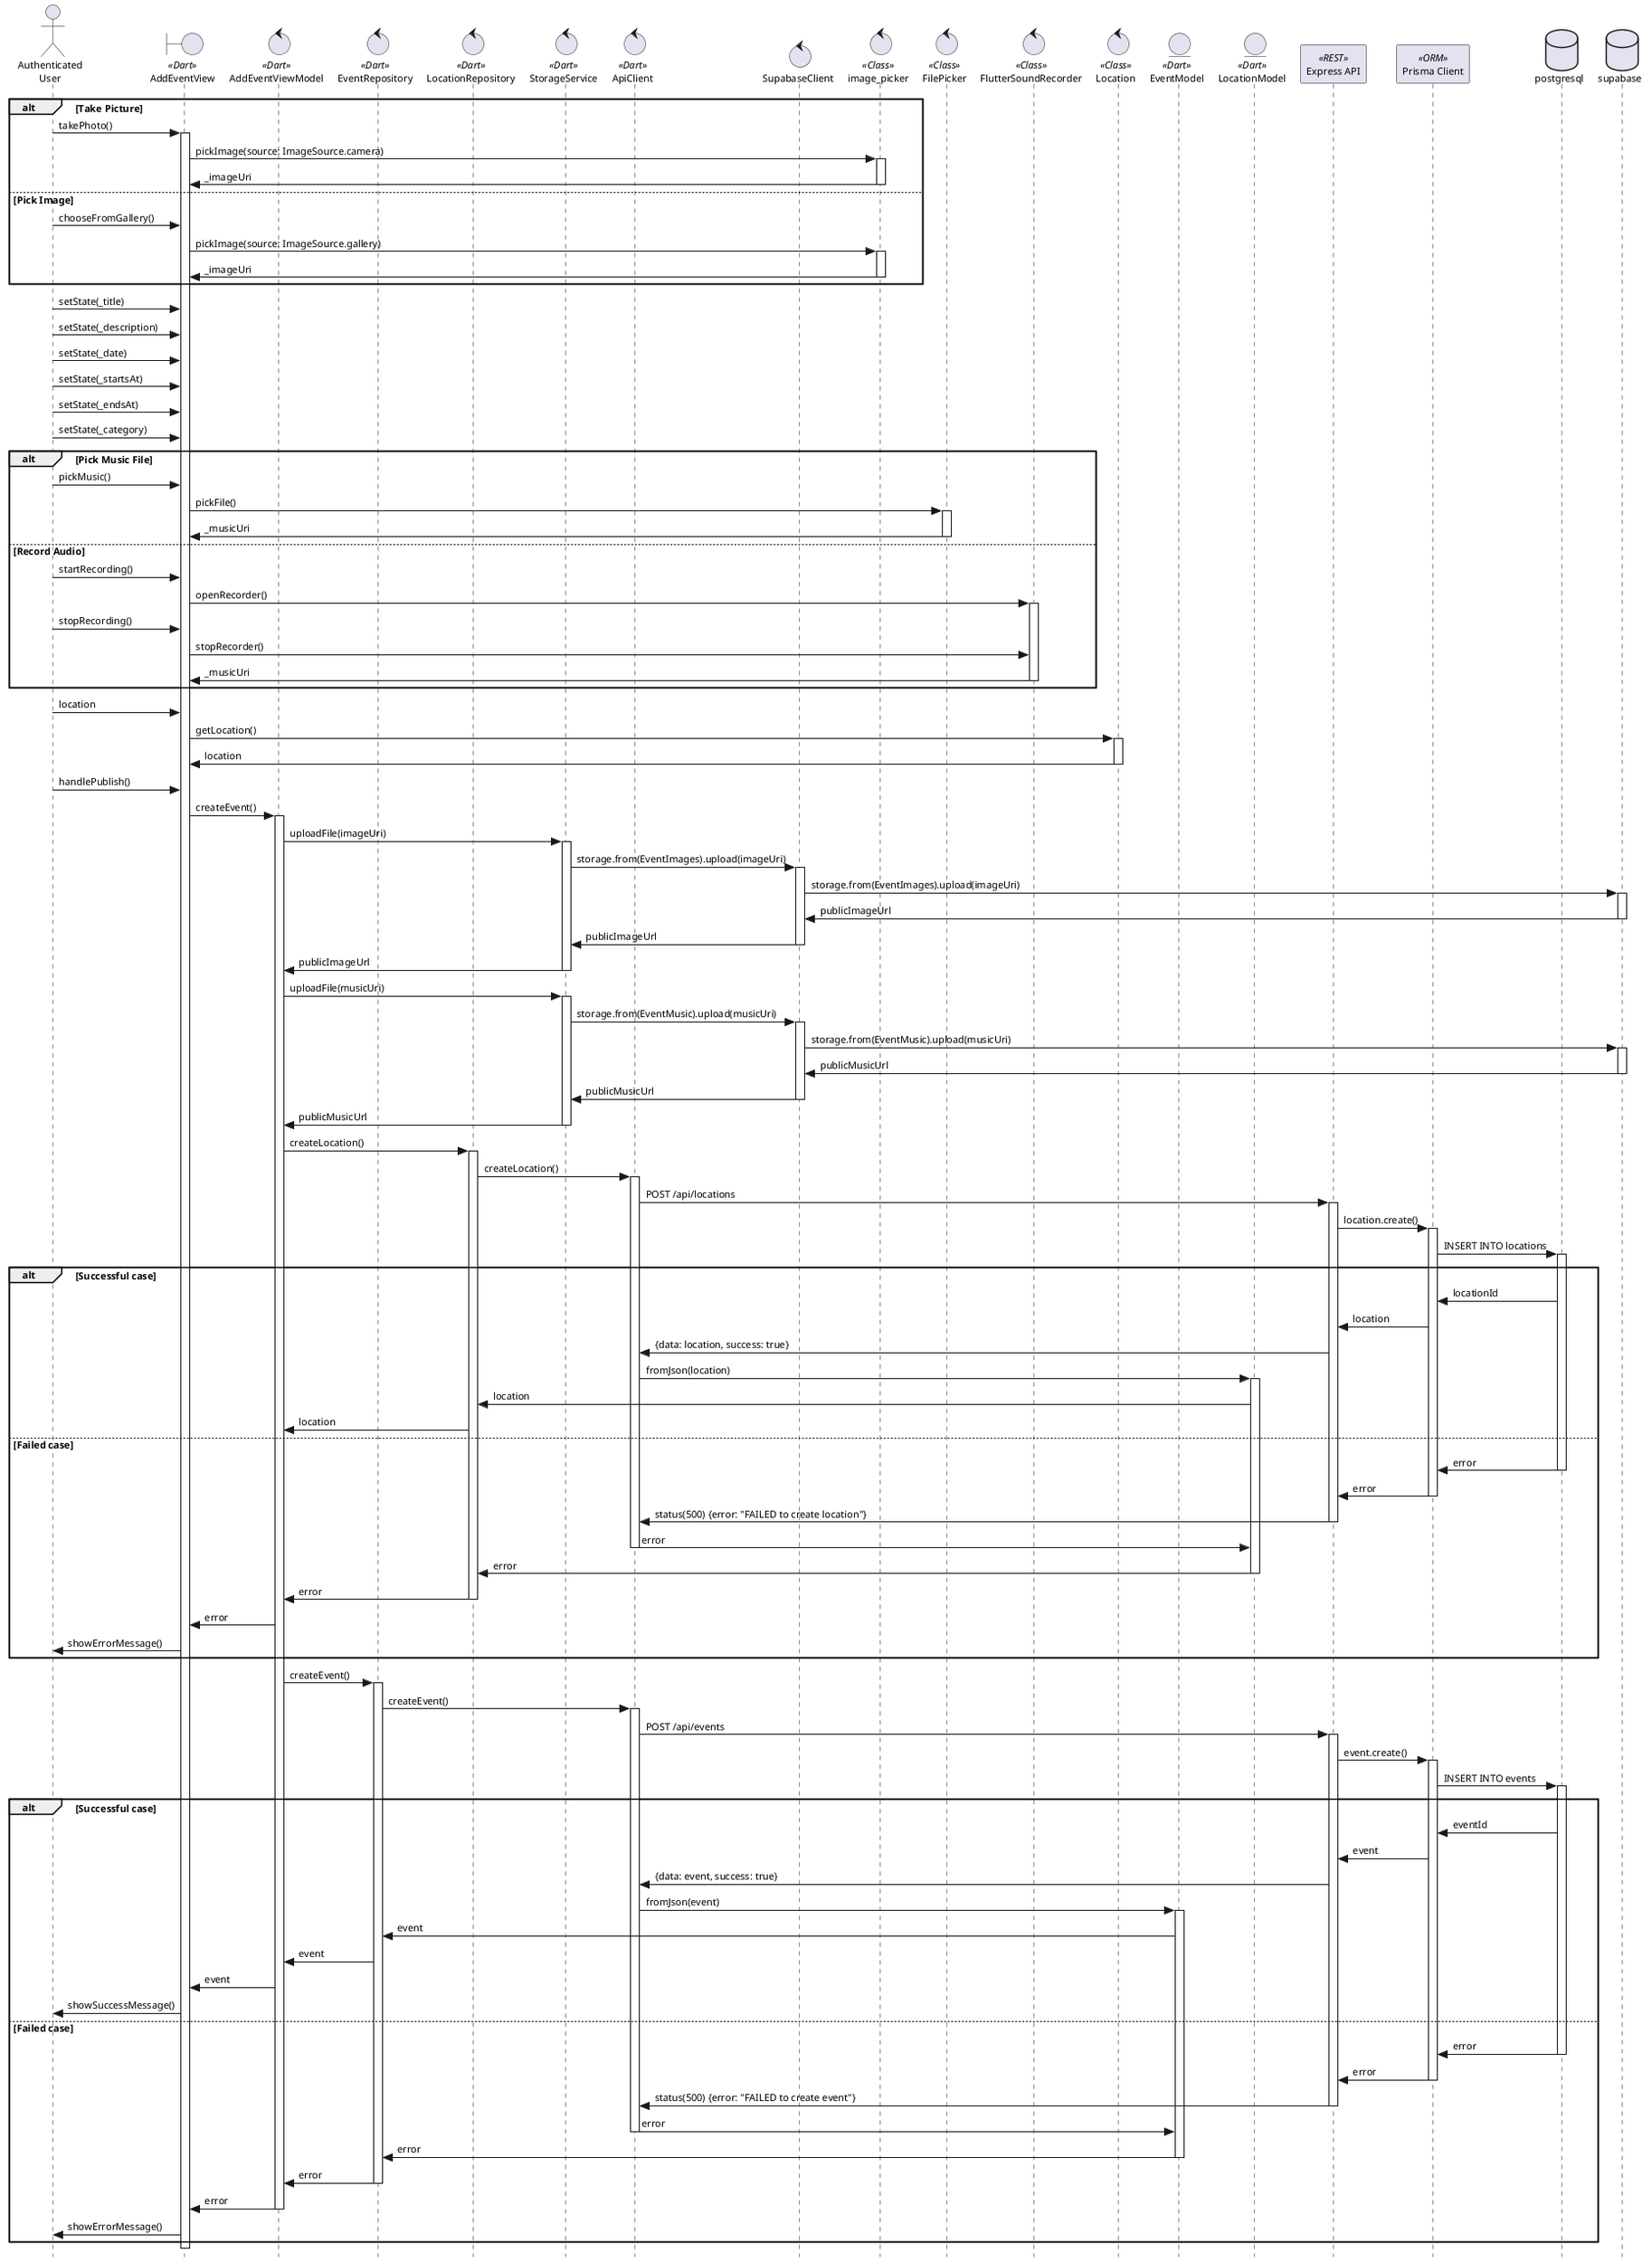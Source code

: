 @startuml
skinparam style strictuml
skinparam defaultFontSize 11
skinparam stereotypePosition top

actor "Authenticated\nUser" as AuthenticatedUser

boundary "AddEventView" as AddEventView << Dart >>


control "AddEventViewModel" as AddEventViewModel << Dart >>
control "EventRepository" as EventRepository << Dart >>
control "LocationRepository" as LocationRepository << Dart >>
control "StorageService" as StorageService << Dart >>
control "ApiClient" as ApiClient << Dart >>
control "SupabaseClient" as SupabaseClient

control "image_picker" as imagePicker << Class >>
control "FilePicker" as FilePicker << Class >>
control "FlutterSoundRecorder" as FlutterSoundRecorder << Class >>
control "Location" as Location << Class >>

entity "EventModel" as EventModel << Dart >>
entity "LocationModel" as LocationModel << Dart >>

participant "Express API" as API << REST >>
participant "Prisma Client" as prisma << ORM >>
database postgresql
database supabase


alt Take Picture
    AuthenticatedUser -> AddEventView : takePhoto()
    activate AddEventView
    AddEventView -> imagePicker : pickImage(source: ImageSource.camera)
    activate imagePicker
    imagePicker -> AddEventView : _imageUri
    deactivate imagePicker
else Pick Image
    AuthenticatedUser -> AddEventView : chooseFromGallery()
    AddEventView -> imagePicker : pickImage(source: ImageSource.gallery)
    activate imagePicker
    imagePicker -> AddEventView : _imageUri
    deactivate imagePicker
end

AuthenticatedUser -> AddEventView : setState(_title)
AuthenticatedUser -> AddEventView : setState(_description)
AuthenticatedUser -> AddEventView : setState(_date)
AuthenticatedUser -> AddEventView : setState(_startsAt)
AuthenticatedUser -> AddEventView : setState(_endsAt)
AuthenticatedUser -> AddEventView : setState(_category)

alt Pick Music File
    AuthenticatedUser -> AddEventView : pickMusic()
    AddEventView -> FilePicker : pickFile()
    activate FilePicker
    FilePicker -> AddEventView : _musicUri
    deactivate FilePicker
else Record Audio
    AuthenticatedUser -> AddEventView : startRecording()
    AddEventView -> FlutterSoundRecorder : openRecorder()
    activate FlutterSoundRecorder
    AuthenticatedUser -> AddEventView : stopRecording()
    AddEventView -> FlutterSoundRecorder : stopRecorder()
    FlutterSoundRecorder -> AddEventView : _musicUri
    deactivate FlutterSoundRecorder
end

AuthenticatedUser -> AddEventView : location
AddEventView -> Location : getLocation()
activate Location
Location -> AddEventView : location
deactivate Location

AuthenticatedUser -> AddEventView : handlePublish()

AddEventView -> AddEventViewModel : createEvent()
activate AddEventViewModel
AddEventViewModel -> StorageService : uploadFile(imageUri)
activate StorageService
StorageService -> SupabaseClient : storage.from(EventImages).upload(imageUri)
activate SupabaseClient
SupabaseClient -> supabase : storage.from(EventImages).upload(imageUri)
activate supabase
supabase -> SupabaseClient : publicImageUrl
deactivate supabase

SupabaseClient -> StorageService : publicImageUrl
deactivate SupabaseClient
StorageService -> AddEventViewModel : publicImageUrl
deactivate StorageService

AddEventViewModel -> StorageService : uploadFile(musicUri)
activate StorageService
StorageService -> SupabaseClient : storage.from(EventMusic).upload(musicUri)
activate SupabaseClient

SupabaseClient -> supabase : storage.from(EventMusic).upload(musicUri)
activate supabase
supabase -> SupabaseClient : publicMusicUrl
deactivate supabase

SupabaseClient -> StorageService : publicMusicUrl
deactivate SupabaseClient
StorageService -> AddEventViewModel : publicMusicUrl
deactivate StorageService

AddEventViewModel -> LocationRepository : createLocation()
activate LocationRepository
LocationRepository -> ApiClient : createLocation()

activate ApiClient

ApiClient -> API : POST /api/locations
activate API
API -> prisma : location.create()
activate prisma
prisma -> postgresql : INSERT INTO locations
activate postgresql

alt Successful case
    postgresql -> prisma : locationId
    prisma -> API : location
    API -> ApiClient : {data: location, success: true}
    ApiClient -> LocationModel : fromJson(location)
    activate LocationModel
    LocationModel -> LocationRepository : location
    LocationRepository -> AddEventViewModel : location
else Failed case
    postgresql -> prisma : error
    deactivate postgresql
    prisma -> API : error
    deactivate prisma
    API -> ApiClient : status(500) {error: "FAILED to create location"}
    deactivate API
    ApiClient -> LocationModel : error
    deactivate ApiClient
    LocationModel -> LocationRepository : error
    deactivate LocationModel
    LocationRepository -> AddEventViewModel : error
    deactivate LocationRepository
    AddEventViewModel -> AddEventView : error
    AddEventView -> AuthenticatedUser : showErrorMessage()
end

AddEventViewModel -> EventRepository : createEvent()
activate EventRepository
EventRepository -> ApiClient : createEvent()
activate ApiClient
ApiClient -> API : POST /api/events
activate API
API -> prisma : event.create()
activate prisma
prisma -> postgresql : INSERT INTO events
activate postgresql

alt Successful case
    postgresql -> prisma : eventId
    prisma -> API : event
    API -> ApiClient : {data: event, success: true}
    ApiClient -> EventModel : fromJson(event)
    activate EventModel
    EventModel -> EventRepository : event
    EventRepository -> AddEventViewModel : event
    AddEventViewModel -> AddEventView : event
    AddEventView -> AuthenticatedUser : showSuccessMessage()
else Failed case
    postgresql -> prisma : error
    deactivate postgresql
    prisma -> API : error
    deactivate prisma
    API -> ApiClient : status(500) {error: "FAILED to create event"}
    deactivate API
    ApiClient -> EventModel : error
    deactivate ApiClient
    EventModel -> EventRepository : error
    deactivate EventModel
    EventRepository -> AddEventViewModel : error
    deactivate EventRepository
    AddEventViewModel -> AddEventView : error
    deactivate AddEventViewModel
    AddEventView -> AuthenticatedUser : showErrorMessage()
end
deactivate AddEventView
@enduml







